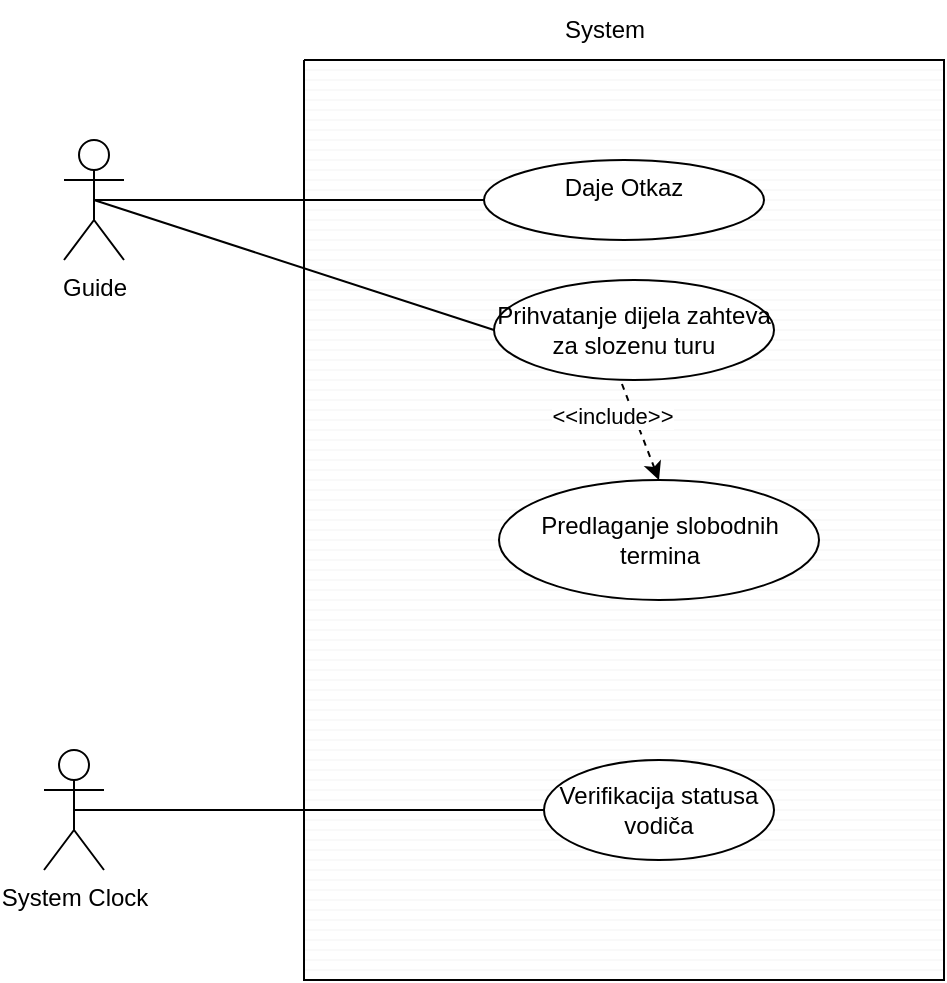 <mxfile version="24.4.11" type="device" pages="4">
  <diagram name="Page-1" id="zNwF2prUDDAHzJmrXX6F">
    <mxGraphModel dx="880" dy="468" grid="1" gridSize="10" guides="1" tooltips="1" connect="1" arrows="1" fold="1" page="1" pageScale="1" pageWidth="850" pageHeight="1100" math="0" shadow="0">
      <root>
        <mxCell id="0" />
        <mxCell id="1" parent="0" />
        <mxCell id="kTXipDaI5O1k9E5Ow8MP-2" value="" style="verticalLabelPosition=bottom;verticalAlign=top;html=1;shape=mxgraph.basic.patternFillRect;fillStyle=hor;step=5;fillStrokeWidth=0.2;fillStrokeColor=#dddddd;" parent="1" vertex="1">
          <mxGeometry x="330" y="150" width="320" height="460" as="geometry" />
        </mxCell>
        <mxCell id="kTXipDaI5O1k9E5Ow8MP-3" value="Guide&lt;div&gt;&lt;br&gt;&lt;/div&gt;" style="shape=umlActor;verticalLabelPosition=bottom;verticalAlign=top;html=1;outlineConnect=0;labelPosition=center;align=center;" parent="1" vertex="1">
          <mxGeometry x="210" y="190" width="30" height="60" as="geometry" />
        </mxCell>
        <mxCell id="kTXipDaI5O1k9E5Ow8MP-4" value="System Clock" style="shape=umlActor;verticalLabelPosition=bottom;verticalAlign=top;html=1;outlineConnect=0;" parent="1" vertex="1">
          <mxGeometry x="200" y="495" width="30" height="60" as="geometry" />
        </mxCell>
        <UserObject label="Daje Otkaz" link="data:page/id,IvUYjd6d9zZIP8GcyWYG" id="kTXipDaI5O1k9E5Ow8MP-12">
          <mxCell style="ellipse;whiteSpace=wrap;html=1;verticalAlign=top;" parent="1" vertex="1">
            <mxGeometry x="420" y="200" width="140" height="40" as="geometry" />
          </mxCell>
        </UserObject>
        <UserObject label="Verifikacija statusa vodiča" link="data:page/id,h7PTk4PNu0rParZE3dV6" id="kTXipDaI5O1k9E5Ow8MP-14">
          <mxCell style="ellipse;whiteSpace=wrap;html=1;" parent="1" vertex="1">
            <mxGeometry x="450" y="500" width="115" height="50" as="geometry" />
          </mxCell>
        </UserObject>
        <mxCell id="kTXipDaI5O1k9E5Ow8MP-19" value="System" style="text;html=1;align=center;verticalAlign=middle;resizable=0;points=[];autosize=1;strokeColor=none;fillColor=none;" parent="1" vertex="1">
          <mxGeometry x="450" y="120" width="60" height="30" as="geometry" />
        </mxCell>
        <UserObject label="Prihvatanje dijela zahteva za slozenu turu" link="data:page/id,LS3npUqicyQYSGfq_lkk" id="kTXipDaI5O1k9E5Ow8MP-20">
          <mxCell style="ellipse;whiteSpace=wrap;html=1;" parent="1" vertex="1">
            <mxGeometry x="425" y="260" width="140" height="50" as="geometry" />
          </mxCell>
        </UserObject>
        <mxCell id="kTXipDaI5O1k9E5Ow8MP-23" value="Predlaganje slobodnih termina" style="ellipse;whiteSpace=wrap;html=1;" parent="1" vertex="1">
          <mxGeometry x="427.5" y="360" width="160" height="60" as="geometry" />
        </mxCell>
        <mxCell id="kTXipDaI5O1k9E5Ow8MP-26" value="" style="endArrow=none;html=1;rounded=0;exitX=0.5;exitY=0.5;exitDx=0;exitDy=0;exitPerimeter=0;entryX=0;entryY=0.5;entryDx=0;entryDy=0;" parent="1" source="kTXipDaI5O1k9E5Ow8MP-3" target="kTXipDaI5O1k9E5Ow8MP-12" edge="1">
          <mxGeometry width="50" height="50" relative="1" as="geometry">
            <mxPoint x="340" y="400" as="sourcePoint" />
            <mxPoint x="260" y="290" as="targetPoint" />
          </mxGeometry>
        </mxCell>
        <mxCell id="kTXipDaI5O1k9E5Ow8MP-27" value="" style="endArrow=none;html=1;rounded=0;entryX=0.5;entryY=0.5;entryDx=0;entryDy=0;entryPerimeter=0;exitX=0;exitY=0.5;exitDx=0;exitDy=0;" parent="1" source="kTXipDaI5O1k9E5Ow8MP-20" target="kTXipDaI5O1k9E5Ow8MP-3" edge="1">
          <mxGeometry width="50" height="50" relative="1" as="geometry">
            <mxPoint x="170" y="380" as="sourcePoint" />
            <mxPoint x="220" y="330" as="targetPoint" />
          </mxGeometry>
        </mxCell>
        <mxCell id="kTXipDaI5O1k9E5Ow8MP-28" value="" style="endArrow=none;html=1;rounded=0;exitX=0.5;exitY=0.5;exitDx=0;exitDy=0;exitPerimeter=0;entryX=0;entryY=0.5;entryDx=0;entryDy=0;" parent="1" source="kTXipDaI5O1k9E5Ow8MP-4" target="kTXipDaI5O1k9E5Ow8MP-14" edge="1">
          <mxGeometry width="50" height="50" relative="1" as="geometry">
            <mxPoint x="240" y="470" as="sourcePoint" />
            <mxPoint x="290" y="420" as="targetPoint" />
          </mxGeometry>
        </mxCell>
        <mxCell id="kTXipDaI5O1k9E5Ow8MP-29" value="" style="endArrow=classic;html=1;rounded=0;dashed=1;exitX=0.457;exitY=1.04;exitDx=0;exitDy=0;exitPerimeter=0;entryX=0.5;entryY=0;entryDx=0;entryDy=0;" parent="1" source="kTXipDaI5O1k9E5Ow8MP-20" target="kTXipDaI5O1k9E5Ow8MP-23" edge="1">
          <mxGeometry width="50" height="50" relative="1" as="geometry">
            <mxPoint x="290" y="420" as="sourcePoint" />
            <mxPoint x="270" y="410" as="targetPoint" />
          </mxGeometry>
        </mxCell>
        <mxCell id="kTXipDaI5O1k9E5Ow8MP-30" value="&amp;lt;&amp;lt;include&amp;gt;&amp;gt;" style="edgeLabel;html=1;align=center;verticalAlign=middle;resizable=0;points=[];" parent="kTXipDaI5O1k9E5Ow8MP-29" vertex="1" connectable="0">
          <mxGeometry x="-0.144" y="1" relative="1" as="geometry">
            <mxPoint x="-14" y="-4" as="offset" />
          </mxGeometry>
        </mxCell>
      </root>
    </mxGraphModel>
  </diagram>
  <diagram id="LS3npUqicyQYSGfq_lkk" name="Page-2">
    <mxGraphModel dx="880" dy="468" grid="1" gridSize="10" guides="1" tooltips="1" connect="1" arrows="1" fold="1" page="1" pageScale="1" pageWidth="850" pageHeight="1100" math="0" shadow="0">
      <root>
        <mxCell id="0" />
        <mxCell id="1" parent="0" />
        <mxCell id="i0dj44revnxZm0oFiKSx-1" value="&lt;h1 style=&quot;margin-top: 0px;&quot;&gt;&lt;font style=&quot;font-size: 19px; font-weight: normal;&quot;&gt;Preduslov&lt;/font&gt;&lt;span style=&quot;font-size: 23px;&quot;&gt;:&lt;/span&gt;&lt;/h1&gt;&lt;div style=&quot;font-size: 16px;&quot;&gt;-Korisnki je prijavljen na sistem i otvorio je odgovarajuci prozor&lt;span style=&quot;white-space: pre;&quot;&gt;&#x9;&lt;/span&gt;&lt;/div&gt;&lt;div style=&quot;font-size: 16px;&quot;&gt;&lt;p style=&quot;font-size: 12px;&quot;&gt;&lt;font style=&quot;font-size: 19px;&quot;&gt;Posledica&lt;/font&gt;&lt;span style=&quot;font-size: 16px;&quot;&gt;:&lt;/span&gt;&lt;/p&gt;&lt;p style=&quot;font-size: 12px;&quot;&gt;&lt;span style=&quot;font-size: 16px;&quot;&gt;-Zahtjev je prihvacen&lt;/span&gt;&lt;/p&gt;&lt;/div&gt;&lt;p style=&quot;font-size: 19px;&quot;&gt;Osnovni tok:&lt;/p&gt;&lt;p style=&quot;font-size: 16px;&quot;&gt;1. Sistem prikazuje sve zahtjeve za sloznu turu&lt;/p&gt;&lt;p style=&quot;font-size: 16px;&quot;&gt;2. Korisnik bira jedan slozen zahtjev&lt;/p&gt;&lt;p style=&quot;font-size: 16px;&quot;&gt;3. Sistem prikazuje sve proste zahtjeve u zahtjevu za slozenu turu&lt;/p&gt;&lt;p style=&quot;font-size: 16px;&quot;&gt;4. Korisnik bira jedan zahtjev&lt;/p&gt;&lt;p style=&quot;font-size: 16px;&quot;&gt;5. [Slobodni termini]&lt;/p&gt;&lt;p style=&quot;font-size: 16px;&quot;&gt;6. Korisnik bira jedan od tih termina i prihvata zahtjev&lt;/p&gt;&lt;p style=&quot;font-size: 16px;&quot;&gt;7. Sistem kreira turu na osnovu prihvacenog zahtjeva&lt;/p&gt;&lt;p style=&quot;&quot;&gt;&lt;br&gt;&lt;/p&gt;&lt;p style=&quot;&quot;&gt;&lt;br&gt;&lt;/p&gt;&lt;p style=&quot;font-size: 16px;&quot;&gt;&lt;br&gt;&lt;/p&gt;&lt;p&gt;&lt;br&gt;&lt;/p&gt;" style="text;html=1;whiteSpace=wrap;overflow=hidden;rounded=0;" parent="1" vertex="1">
          <mxGeometry x="40" y="30" width="340" height="550" as="geometry" />
        </mxCell>
        <mxCell id="Cj_rH4BqLjLJ4Gvq-O9d-1" value="&lt;font style=&quot;font-size: 19px;&quot;&gt;[Slobodni termini]&lt;/font&gt;&lt;br style=&quot;font-size: 19px;&quot;&gt;&lt;h1 style=&quot;forced-color-adjust: none; color: rgb(0, 0, 0); font-family: Helvetica; font-style: normal; font-variant-ligatures: normal; font-variant-caps: normal; letter-spacing: normal; orphans: 2; text-align: left; text-indent: 0px; text-transform: none; widows: 2; word-spacing: 0px; -webkit-text-stroke-width: 0px; white-space: normal; background-color: rgb(251, 251, 251); text-decoration-thickness: initial; text-decoration-style: initial; text-decoration-color: initial; margin-top: 0px;&quot;&gt;&lt;font style=&quot;forced-color-adjust: none; font-size: 19px; font-weight: normal;&quot;&gt;Preduslov&lt;/font&gt;&lt;font style=&quot;forced-color-adjust: none; font-weight: normal; font-size: 23px;&quot;&gt;:&lt;/font&gt;&lt;/h1&gt;&lt;div style=&quot;forced-color-adjust: none; color: rgb(0, 0, 0); font-family: Helvetica; font-style: normal; font-variant-ligatures: normal; font-variant-caps: normal; font-weight: 400; letter-spacing: normal; orphans: 2; text-align: left; text-indent: 0px; text-transform: none; widows: 2; word-spacing: 0px; -webkit-text-stroke-width: 0px; white-space: normal; background-color: rgb(251, 251, 251); text-decoration-thickness: initial; text-decoration-style: initial; text-decoration-color: initial; font-size: 16px;&quot;&gt;-Korisnki je izabrao jedan zahtjev&lt;/div&gt;&lt;div style=&quot;forced-color-adjust: none; color: rgb(0, 0, 0); font-family: Helvetica; font-style: normal; font-variant-ligatures: normal; font-variant-caps: normal; font-weight: 400; letter-spacing: normal; orphans: 2; text-align: left; text-indent: 0px; text-transform: none; widows: 2; word-spacing: 0px; -webkit-text-stroke-width: 0px; white-space: normal; background-color: rgb(251, 251, 251); text-decoration-thickness: initial; text-decoration-style: initial; text-decoration-color: initial; font-size: 19px;&quot;&gt;&lt;br&gt;&lt;/div&gt;&lt;div style=&quot;forced-color-adjust: none; color: rgb(0, 0, 0); font-family: Helvetica; font-style: normal; font-variant-ligatures: normal; font-variant-caps: normal; font-weight: 400; letter-spacing: normal; orphans: 2; text-align: left; text-indent: 0px; text-transform: none; widows: 2; word-spacing: 0px; -webkit-text-stroke-width: 0px; white-space: normal; background-color: rgb(251, 251, 251); text-decoration-thickness: initial; text-decoration-style: initial; text-decoration-color: initial; font-size: 19px;&quot;&gt;Posledica:&lt;/div&gt;&lt;div style=&quot;forced-color-adjust: none; color: rgb(0, 0, 0); font-family: Helvetica; font-style: normal; font-variant-ligatures: normal; font-variant-caps: normal; font-weight: 400; letter-spacing: normal; orphans: 2; text-align: left; text-indent: 0px; text-transform: none; widows: 2; word-spacing: 0px; -webkit-text-stroke-width: 0px; white-space: normal; background-color: rgb(251, 251, 251); text-decoration-thickness: initial; text-decoration-style: initial; text-decoration-color: initial;&quot;&gt;&lt;span style=&quot;font-size: 16px;&quot;&gt;-Lista slobodnih termina za izvodjenje ture&lt;/span&gt;&lt;/div&gt;&lt;div&gt;&lt;p style=&quot;font-size: 19px;&quot;&gt;Osnovni tok:&lt;/p&gt;&lt;p style=&quot;font-size: 16px;&quot;&gt;1. Sistem ucitava sve slotove od po sat vremena za period koji je vodic naveo&lt;/p&gt;&lt;p style=&quot;font-size: 16px;&quot;&gt;2. Sistem provjerava da li je vodic zauzet u odredjenom terminu&lt;/p&gt;&lt;p style=&quot;font-size: 16px;&quot;&gt;3. Sisitem provjerava da li je neki drugi vodic prihvatio dio ture u tom terminu&lt;/p&gt;&lt;p style=&quot;font-size: 16px;&quot;&gt;4. Sistem kreira konacnu listu slobodnih termina&lt;/p&gt;&lt;p style=&quot;font-size: 16px;&quot;&gt;&lt;br&gt;&lt;/p&gt;&lt;/div&gt;" style="text;html=1;whiteSpace=wrap;overflow=hidden;rounded=0;" parent="1" vertex="1">
          <mxGeometry x="530" y="80" width="300" height="460" as="geometry" />
        </mxCell>
      </root>
    </mxGraphModel>
  </diagram>
  <diagram id="IvUYjd6d9zZIP8GcyWYG" name="Page-3">
    <mxGraphModel dx="880" dy="468" grid="1" gridSize="10" guides="1" tooltips="1" connect="1" arrows="1" fold="1" page="1" pageScale="1" pageWidth="850" pageHeight="1100" math="0" shadow="0">
      <root>
        <mxCell id="0" />
        <mxCell id="1" parent="0" />
        <mxCell id="R9vnIJMVb3NqswXpoxUT-1" value="&lt;h1 style=&quot;margin-top: 0px; font-size: 19px;&quot;&gt;&lt;span style=&quot;font-weight: normal;&quot;&gt;Preduslovi:&lt;/span&gt;&lt;/h1&gt;&lt;div&gt;&lt;span style=&quot;font-weight: normal; font-size: 16px;&quot;&gt;-Korisnik je ulogovan na sistem&lt;/span&gt;&lt;/div&gt;&lt;div&gt;&lt;span style=&quot;font-weight: normal; font-size: 16px;&quot;&gt;&lt;br&gt;&lt;/span&gt;&lt;/div&gt;&lt;div&gt;&lt;div style=&quot;font-size: 19px;&quot;&gt;Posledica:&lt;/div&gt;&lt;div style=&quot;font-size: 16px;&quot;&gt;-Sve ture ovog vodica su otkazane i tursiti su dobili po vaucer za svaku otkazanu turu koji mogu iskoristiti za bilo koju turu&lt;/div&gt;&lt;/div&gt;&lt;div style=&quot;font-size: 19px;&quot;&gt;&lt;span style=&quot;font-weight: normal;&quot;&gt;&lt;br&gt;&lt;/span&gt;&lt;/div&gt;&lt;div style=&quot;font-size: 19px;&quot;&gt;&lt;span style=&quot;font-weight: normal;&quot;&gt;Osnovni tok:&lt;/span&gt;&lt;/div&gt;&lt;div style=&quot;font-size: 16px;&quot;&gt;&lt;span style=&quot;font-weight: normal;&quot;&gt;&amp;nbsp; &amp;nbsp;1. Korisnik podnosi zahtjev za otkaz&lt;/span&gt;&lt;/div&gt;&lt;div style=&quot;font-size: 16px;&quot;&gt;&lt;span style=&quot;font-weight: normal;&quot;&gt;&amp;nbsp; &amp;nbsp;2. Sistem mu nudi mogucnost da se predomisli&lt;/span&gt;&lt;/div&gt;&lt;div&gt;&lt;span style=&quot;font-weight: normal; font-size: 16px;&quot;&gt;&amp;nbsp; &amp;nbsp;3. Korisnik potvrdjuje odluku&lt;/span&gt;&lt;/div&gt;&lt;div&gt;&lt;span style=&quot;font-weight: normal; font-size: 16px;&quot;&gt;&amp;nbsp; &amp;nbsp;4. Sistem otkazuje sve ture ovog vodica&lt;/span&gt;&lt;/div&gt;&lt;div&gt;&lt;span style=&quot;font-weight: normal; font-size: 16px;&quot;&gt;&amp;nbsp; &amp;nbsp;5. Sistem dodjeljuje vaucere turistima koji su&amp;nbsp; &amp;nbsp; &amp;nbsp; &amp;nbsp;&lt;span style=&quot;white-space: pre;&quot;&gt;&#x9;&lt;/span&gt;prijavljeni na ture ovog vodica&lt;/span&gt;&lt;/div&gt;&lt;div&gt;&lt;span style=&quot;font-weight: normal; font-size: 16px;&quot;&gt;&lt;br&gt;&lt;/span&gt;&lt;/div&gt;&lt;div style=&quot;font-size: 19px;&quot;&gt;&lt;span style=&quot;font-weight: normal;&quot;&gt;Alternativni tok:&lt;/span&gt;&lt;/div&gt;&lt;div style=&quot;font-size: 16px;&quot;&gt;&lt;span style=&quot;font-weight: normal;&quot;&gt;&amp;nbsp; &amp;nbsp;3a:&lt;/span&gt;&lt;/div&gt;&lt;div style=&quot;font-size: 16px;&quot;&gt;&lt;span style=&quot;font-weight: normal;&quot;&gt;&lt;span style=&quot;white-space: pre;&quot;&gt;&#x9;&lt;/span&gt;1. Korisnik odustaje od otkaza&lt;/span&gt;&lt;/div&gt;&lt;div&gt;&lt;span style=&quot;font-weight: normal; font-size: 16px;&quot;&gt;&lt;br&gt;&lt;/span&gt;&lt;/div&gt;&lt;div&gt;&lt;br&gt;&lt;/div&gt;&lt;div style=&quot;font-size: 19px;&quot;&gt;&lt;br&gt;&lt;/div&gt;" style="text;html=1;whiteSpace=wrap;overflow=hidden;rounded=0;" parent="1" vertex="1">
          <mxGeometry x="90" y="50" width="430" height="620" as="geometry" />
        </mxCell>
      </root>
    </mxGraphModel>
  </diagram>
  <diagram id="h7PTk4PNu0rParZE3dV6" name="Page-4">
    <mxGraphModel dx="880" dy="468" grid="1" gridSize="10" guides="1" tooltips="1" connect="1" arrows="1" fold="1" page="1" pageScale="1" pageWidth="850" pageHeight="1100" math="0" shadow="0">
      <root>
        <mxCell id="0" />
        <mxCell id="1" parent="0" />
        <mxCell id="2PTz11BcHW6NEQbl0T3--2" value="&lt;h1 style=&quot;margin-top: 0px; font-size: 19px;&quot;&gt;&lt;span style=&quot;font-weight: normal;&quot;&gt;Preduslov:&lt;/span&gt;&lt;/h1&gt;&lt;div style=&quot;font-size: 16px;&quot;&gt;&lt;span style=&quot;font-weight: normal;&quot;&gt;-Vodic postoji u sistemu&lt;/span&gt;&lt;/div&gt;&lt;div style=&quot;font-size: 16px;&quot;&gt;&lt;span style=&quot;font-weight: normal;&quot;&gt;&lt;br&gt;&lt;/span&gt;&lt;/div&gt;&lt;div style=&quot;font-size: 16px;&quot;&gt;&lt;h1 style=&quot;margin-top: 0px; font-size: 19px;&quot;&gt;&lt;span style=&quot;font-weight: normal;&quot;&gt;Posledica:&lt;/span&gt;&lt;/h1&gt;&lt;div&gt;-Promjena statusa vodica&lt;/div&gt;&lt;div&gt;&lt;br&gt;&lt;/div&gt;&lt;/div&gt;&lt;div style=&quot;font-size: 16px;&quot;&gt;&lt;br&gt;&lt;/div&gt;&lt;div style=&quot;font-size: 16px;&quot;&gt;Osnovni tok:&lt;/div&gt;&lt;div style=&quot;font-size: 16px;&quot;&gt;&amp;nbsp; &amp;nbsp;1. Sistem provjerava da li je vodic imao bar 20 &lt;span style=&quot;white-space: pre;&quot;&gt;&#x9;&lt;/span&gt;vodjenih tura na nekom jeziku&lt;/div&gt;&lt;div style=&quot;font-size: 16px;&quot;&gt;&amp;nbsp; &amp;nbsp;2. Sistem provjerava da li prosjecna ocjena&lt;span style=&quot;background-color: initial;&quot;&gt;&amp;nbsp;na &lt;/span&gt;&lt;span style=&quot;background-color: initial; white-space: pre;&quot;&gt;&#x9;&lt;/span&gt;&lt;span style=&quot;background-color: initial;&quot;&gt;turama ovog vodica u poslednjih godinu dan &lt;/span&gt;&lt;span style=&quot;background-color: initial; white-space: pre;&quot;&gt;&#x9;&lt;/span&gt;&lt;span style=&quot;background-color: initial;&quot;&gt;veca od 4.0&lt;/span&gt;&lt;/div&gt;&lt;div style=&quot;font-size: 16px;&quot;&gt;&amp;nbsp; &amp;nbsp;3. Sistem markira vodica kao super-vodic&lt;/div&gt;&lt;div style=&quot;font-size: 16px;&quot;&gt;&lt;br&gt;&lt;/div&gt;&lt;div style=&quot;font-size: 16px;&quot;&gt;Alternativni tok:&lt;/div&gt;&lt;div style=&quot;font-size: 16px;&quot;&gt;&amp;nbsp; &amp;nbsp;1a:&lt;/div&gt;&lt;div style=&quot;font-size: 16px;&quot;&gt;&lt;span style=&quot;white-space: pre;&quot;&gt;&#x9;&lt;/span&gt;1. Korinik nije imao 20 tura na odredjenom &lt;span style=&quot;white-space: pre;&quot;&gt;&#x9;&lt;/span&gt;jeziku&amp;nbsp;&lt;br&gt;&lt;/div&gt;&lt;div style=&quot;font-size: 16px;&quot;&gt;&amp;nbsp;&lt;span style=&quot;white-space: pre;&quot;&gt;&#x9;&lt;/span&gt;2. Sistem markira vodica da nije super-vodic&lt;/div&gt;&lt;div style=&quot;font-size: 16px;&quot;&gt;&amp;nbsp; &amp;nbsp;2a:&lt;/div&gt;&lt;div style=&quot;font-size: 16px;&quot;&gt;&lt;span style=&quot;white-space: pre;&quot;&gt;&#x9;&lt;/span&gt;1. Vodic nije ima ocjenu vecu od 4.0&amp;nbsp;&lt;br&gt;&lt;/div&gt;&lt;div style=&quot;font-size: 16px;&quot;&gt;&lt;span style=&quot;white-space: pre;&quot;&gt;&#x9;&lt;/span&gt;&lt;span style=&quot;background-color: initial;&quot;&gt;2. Sistem markira vodica da nije super-vodic&lt;/span&gt;&lt;br&gt;&lt;/div&gt;" style="text;html=1;whiteSpace=wrap;overflow=hidden;rounded=0;" parent="1" vertex="1">
          <mxGeometry x="80" y="70" width="380" height="510" as="geometry" />
        </mxCell>
      </root>
    </mxGraphModel>
  </diagram>
</mxfile>
